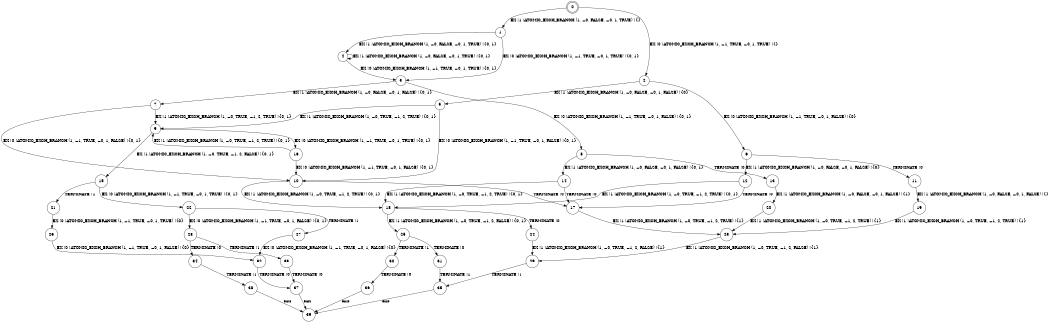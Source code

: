 digraph BCG {
size = "7, 10.5";
center = TRUE;
node [shape = circle];
0 [peripheries = 2];
0 -> 1 [label = "EX !1 !ATOMIC_EXCH_BRANCH (1, +0, FALSE, +0, 1, TRUE) !{}"];
0 -> 2 [label = "EX !0 !ATOMIC_EXCH_BRANCH (1, +1, TRUE, +0, 1, TRUE) !{}"];
1 -> 3 [label = "EX !0 !ATOMIC_EXCH_BRANCH (1, +1, TRUE, +0, 1, TRUE) !{0, 1}"];
1 -> 4 [label = "EX !1 !ATOMIC_EXCH_BRANCH (1, +0, FALSE, +0, 1, TRUE) !{0, 1}"];
2 -> 5 [label = "EX !1 !ATOMIC_EXCH_BRANCH (1, +0, FALSE, +0, 1, FALSE) !{0}"];
2 -> 6 [label = "EX !0 !ATOMIC_EXCH_BRANCH (1, +1, TRUE, +0, 1, FALSE) !{0}"];
3 -> 7 [label = "EX !1 !ATOMIC_EXCH_BRANCH (1, +0, FALSE, +0, 1, FALSE) !{0, 1}"];
3 -> 8 [label = "EX !0 !ATOMIC_EXCH_BRANCH (1, +1, TRUE, +0, 1, FALSE) !{0, 1}"];
4 -> 3 [label = "EX !0 !ATOMIC_EXCH_BRANCH (1, +1, TRUE, +0, 1, TRUE) !{0, 1}"];
4 -> 4 [label = "EX !1 !ATOMIC_EXCH_BRANCH (1, +0, FALSE, +0, 1, TRUE) !{0, 1}"];
5 -> 9 [label = "EX !1 !ATOMIC_EXCH_BRANCH (1, +0, TRUE, +1, 2, TRUE) !{0, 1}"];
5 -> 10 [label = "EX !0 !ATOMIC_EXCH_BRANCH (1, +1, TRUE, +0, 1, FALSE) !{0, 1}"];
6 -> 11 [label = "TERMINATE !0"];
6 -> 12 [label = "EX !1 !ATOMIC_EXCH_BRANCH (1, +0, FALSE, +0, 1, FALSE) !{0}"];
7 -> 9 [label = "EX !1 !ATOMIC_EXCH_BRANCH (1, +0, TRUE, +1, 2, TRUE) !{0, 1}"];
7 -> 10 [label = "EX !0 !ATOMIC_EXCH_BRANCH (1, +1, TRUE, +0, 1, FALSE) !{0, 1}"];
8 -> 13 [label = "TERMINATE !0"];
8 -> 14 [label = "EX !1 !ATOMIC_EXCH_BRANCH (1, +0, FALSE, +0, 1, FALSE) !{0, 1}"];
9 -> 15 [label = "EX !1 !ATOMIC_EXCH_BRANCH (1, +0, TRUE, +1, 2, FALSE) !{0, 1}"];
9 -> 16 [label = "EX !0 !ATOMIC_EXCH_BRANCH (1, +1, TRUE, +0, 1, TRUE) !{0, 1}"];
10 -> 17 [label = "TERMINATE !0"];
10 -> 18 [label = "EX !1 !ATOMIC_EXCH_BRANCH (1, +0, TRUE, +1, 2, TRUE) !{0, 1}"];
11 -> 19 [label = "EX !1 !ATOMIC_EXCH_BRANCH (1, +0, FALSE, +0, 1, FALSE) !{}"];
12 -> 17 [label = "TERMINATE !0"];
12 -> 18 [label = "EX !1 !ATOMIC_EXCH_BRANCH (1, +0, TRUE, +1, 2, TRUE) !{0, 1}"];
13 -> 20 [label = "EX !1 !ATOMIC_EXCH_BRANCH (1, +0, FALSE, +0, 1, FALSE) !{1}"];
14 -> 17 [label = "TERMINATE !0"];
14 -> 18 [label = "EX !1 !ATOMIC_EXCH_BRANCH (1, +0, TRUE, +1, 2, TRUE) !{0, 1}"];
15 -> 21 [label = "TERMINATE !1"];
15 -> 22 [label = "EX !0 !ATOMIC_EXCH_BRANCH (1, +1, TRUE, +0, 1, TRUE) !{0, 1}"];
16 -> 9 [label = "EX !1 !ATOMIC_EXCH_BRANCH (1, +0, TRUE, +1, 2, TRUE) !{0, 1}"];
16 -> 10 [label = "EX !0 !ATOMIC_EXCH_BRANCH (1, +1, TRUE, +0, 1, FALSE) !{0, 1}"];
17 -> 23 [label = "EX !1 !ATOMIC_EXCH_BRANCH (1, +0, TRUE, +1, 2, TRUE) !{1}"];
18 -> 24 [label = "TERMINATE !0"];
18 -> 25 [label = "EX !1 !ATOMIC_EXCH_BRANCH (1, +0, TRUE, +1, 2, FALSE) !{0, 1}"];
19 -> 23 [label = "EX !1 !ATOMIC_EXCH_BRANCH (1, +0, TRUE, +1, 2, TRUE) !{1}"];
20 -> 23 [label = "EX !1 !ATOMIC_EXCH_BRANCH (1, +0, TRUE, +1, 2, TRUE) !{1}"];
21 -> 26 [label = "EX !0 !ATOMIC_EXCH_BRANCH (1, +1, TRUE, +0, 1, TRUE) !{0}"];
22 -> 27 [label = "TERMINATE !1"];
22 -> 28 [label = "EX !0 !ATOMIC_EXCH_BRANCH (1, +1, TRUE, +0, 1, FALSE) !{0, 1}"];
23 -> 29 [label = "EX !1 !ATOMIC_EXCH_BRANCH (1, +0, TRUE, +1, 2, FALSE) !{1}"];
24 -> 29 [label = "EX !1 !ATOMIC_EXCH_BRANCH (1, +0, TRUE, +1, 2, FALSE) !{1}"];
25 -> 30 [label = "TERMINATE !1"];
25 -> 31 [label = "TERMINATE !0"];
26 -> 32 [label = "EX !0 !ATOMIC_EXCH_BRANCH (1, +1, TRUE, +0, 1, FALSE) !{0}"];
27 -> 32 [label = "EX !0 !ATOMIC_EXCH_BRANCH (1, +1, TRUE, +0, 1, FALSE) !{0}"];
28 -> 33 [label = "TERMINATE !1"];
28 -> 34 [label = "TERMINATE !0"];
29 -> 35 [label = "TERMINATE !1"];
30 -> 36 [label = "TERMINATE !0"];
31 -> 35 [label = "TERMINATE !1"];
32 -> 37 [label = "TERMINATE !0"];
33 -> 37 [label = "TERMINATE !0"];
34 -> 38 [label = "TERMINATE !1"];
35 -> 39 [label = "exit"];
36 -> 39 [label = "exit"];
37 -> 39 [label = "exit"];
38 -> 39 [label = "exit"];
}
